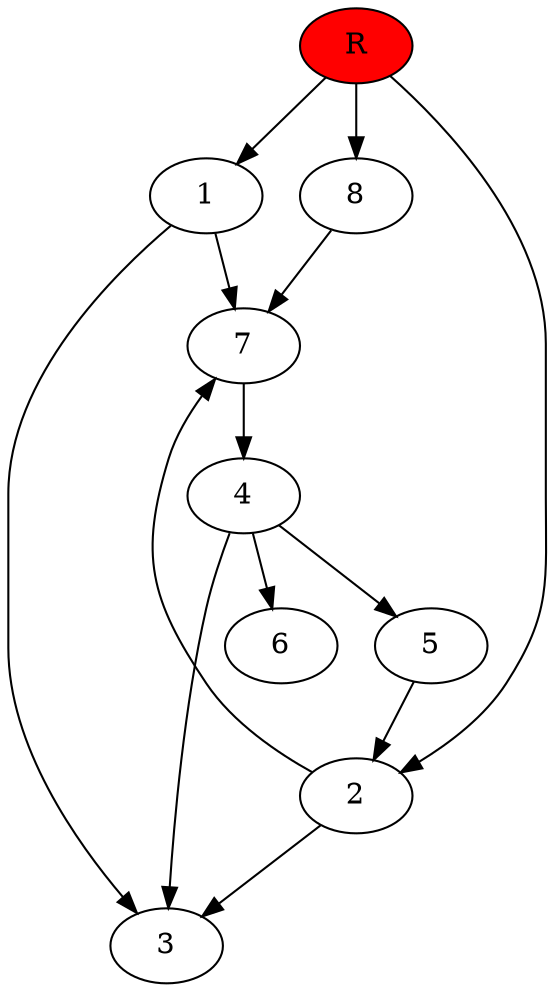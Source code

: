 digraph prb19326 {
	1
	2
	3
	4
	5
	6
	7
	8
	R [fillcolor="#ff0000" style=filled]
	1 -> 3
	1 -> 7
	2 -> 3
	2 -> 7
	4 -> 3
	4 -> 5
	4 -> 6
	5 -> 2
	7 -> 4
	8 -> 7
	R -> 1
	R -> 2
	R -> 8
}
